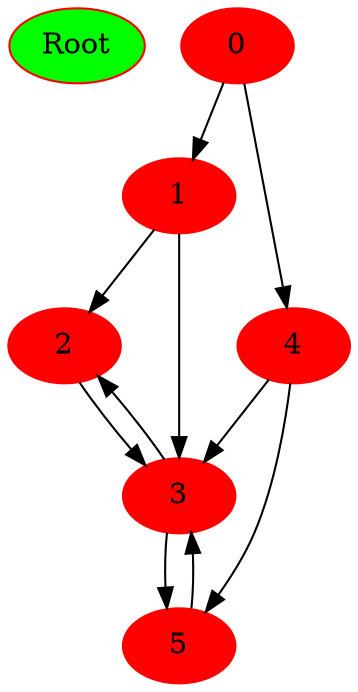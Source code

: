 digraph Dump {
node[color=red,fontsize=14, style=filled]
"0x564cdb1c9d90" [label = "Root" fillcolor=green]
"0x564cdb1c9eb0" [label = "0" ]
"0x564cdb1c9eb0" -> "0x564cdb1c9fb0"
"0x564cdb1c9eb0" -> "0x564cdb1ca0f0"
"0x564cdb1c9fb0" [label = "1" ]
"0x564cdb1c9fb0" -> "0x564cdb1ca1f0"
"0x564cdb1c9fb0" -> "0x564cdb1ca330"
"0x564cdb1ca0f0" [label = "4" ]
"0x564cdb1ca0f0" -> "0x564cdb1ca330"
"0x564cdb1ca0f0" -> "0x564cdb1ca4e0"
"0x564cdb1ca1f0" [label = "2" ]
"0x564cdb1ca1f0" -> "0x564cdb1ca330"
"0x564cdb1ca330" [label = "3" ]
"0x564cdb1ca330" -> "0x564cdb1ca1f0"
"0x564cdb1ca330" -> "0x564cdb1ca4e0"
"0x564cdb1ca4e0" [label = "5" ]
"0x564cdb1ca4e0" -> "0x564cdb1ca330"
}
digraph Dump {
node[color=red,fontsize=14, style=filled]
"0x564cdb1ca980" [label = "Root" fillcolor=green]
"0x564cdb1caaa0" [label = "0" ]
"0x564cdb1cab70" [label = "1" ]
"0x564cdb1cac20" [label = "4" ]
"0x564cdb1cace0" [label = "2" ]
"0x564cdb1cad90" [label = "3" ]
"0x564cdb1cae90" [label = "5" ]
}
